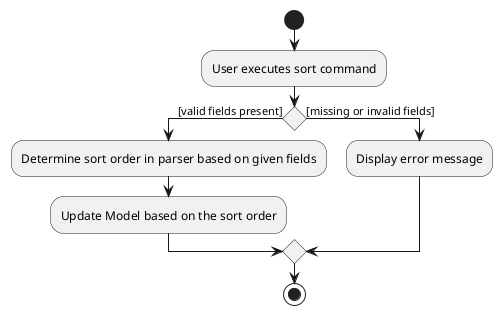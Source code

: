 @startuml
start
:User executes sort command;

'Since the beta syntax does not support placing the condition outside the
'diamond we place it as the true branch instead.

if () then ([valid fields present])
    :Determine sort order in parser based on given fields;
    :Update Model based on the sort order;
else ([missing or invalid fields])
    :Display error message;
endif
stop
@enduml
